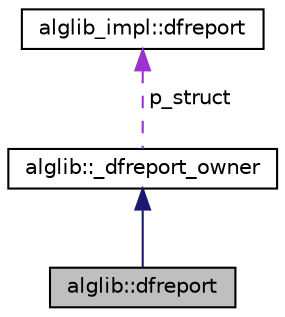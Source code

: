 digraph "alglib::dfreport"
{
  edge [fontname="Helvetica",fontsize="10",labelfontname="Helvetica",labelfontsize="10"];
  node [fontname="Helvetica",fontsize="10",shape=record];
  Node2 [label="alglib::dfreport",height=0.2,width=0.4,color="black", fillcolor="grey75", style="filled", fontcolor="black"];
  Node3 -> Node2 [dir="back",color="midnightblue",fontsize="10",style="solid",fontname="Helvetica"];
  Node3 [label="alglib::_dfreport_owner",height=0.2,width=0.4,color="black", fillcolor="white", style="filled",URL="$classalglib_1_1__dfreport__owner.html"];
  Node4 -> Node3 [dir="back",color="darkorchid3",fontsize="10",style="dashed",label=" p_struct" ,fontname="Helvetica"];
  Node4 [label="alglib_impl::dfreport",height=0.2,width=0.4,color="black", fillcolor="white", style="filled",URL="$structalglib__impl_1_1dfreport.html"];
}
